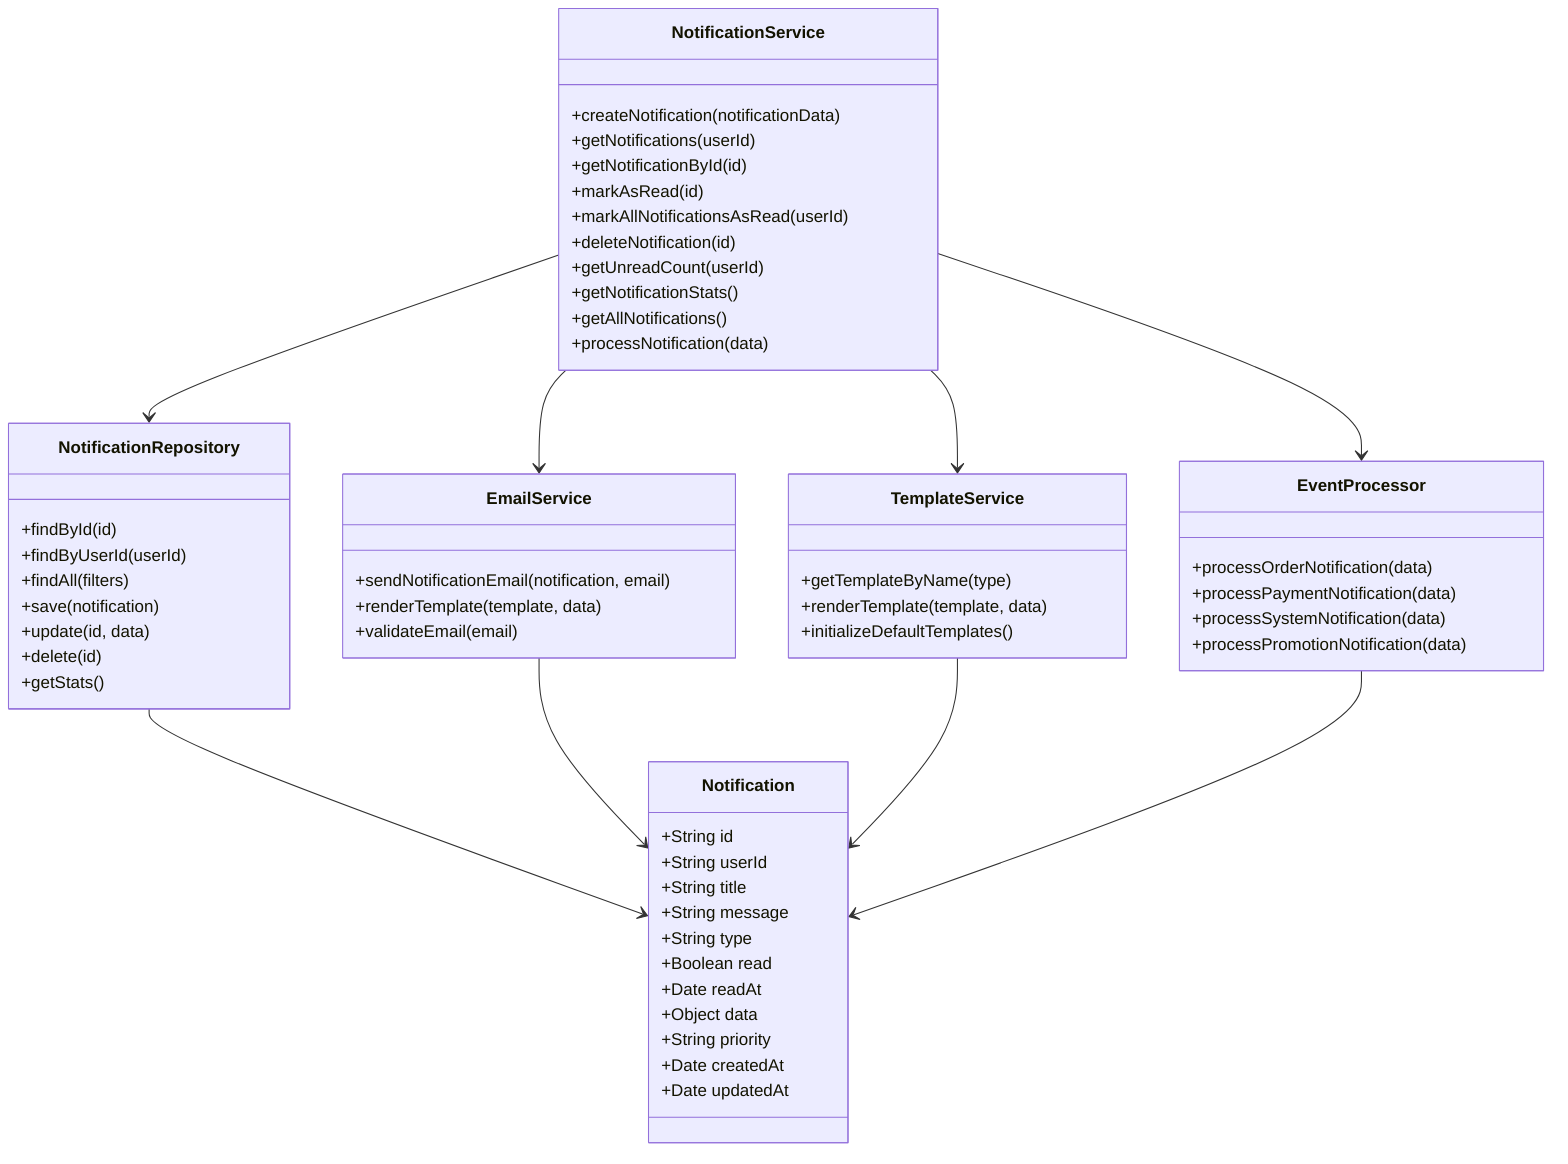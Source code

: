 classDiagram
    class NotificationService {
        +createNotification(notificationData)
        +getNotifications(userId)
        +getNotificationById(id)
        +markAsRead(id)
        +markAllNotificationsAsRead(userId)
        +deleteNotification(id)
        +getUnreadCount(userId)
        +getNotificationStats()
        +getAllNotifications()
        +processNotification(data)
    }

    class Notification {
        +String id
        +String userId
        +String title
        +String message
        +String type
        +Boolean read
        +Date readAt
        +Object data
        +String priority
        +Date createdAt
        +Date updatedAt
    }

    class NotificationRepository {
        +findById(id)
        +findByUserId(userId)
        +findAll(filters)
        +save(notification)
        +update(id, data)
        +delete(id)
        +getStats()
    }

    class EmailService {
        +sendNotificationEmail(notification, email)
        +renderTemplate(template, data)
        +validateEmail(email)
    }

    class TemplateService {
        +getTemplateByName(type)
        +renderTemplate(template, data)
        +initializeDefaultTemplates()
    }

    class EventProcessor {
        +processOrderNotification(data)
        +processPaymentNotification(data)
        +processSystemNotification(data)
        +processPromotionNotification(data)
    }

    NotificationService --> NotificationRepository
    NotificationService --> EmailService
    NotificationService --> TemplateService
    NotificationService --> EventProcessor
    NotificationRepository --> Notification
    EmailService --> Notification
    TemplateService --> Notification
    EventProcessor --> Notification
